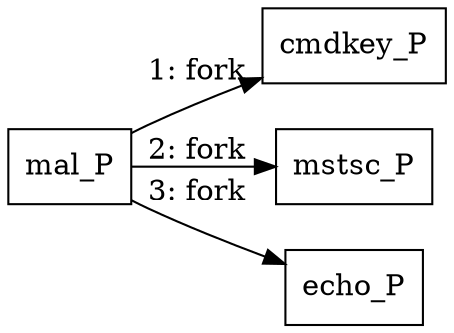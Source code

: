 digraph "T1021.001" {
rankdir="LR"
size="9"
fixedsize="false"
splines="true"
nodesep=0.3
ranksep=0
fontsize=10
overlap="scalexy"
engine= "neato"
	"mal_P" [node_type=Process shape=box]
	"cmdkey_P" [node_type=Process shape=box]
	"mstsc_P" [node_type=Process shape=box]
	"echo_P" [node_type=Process shape=box]
	"mal_P" -> "cmdkey_P" [label="1: fork"]
	"mal_P" -> "mstsc_P" [label="2: fork"]
	"mal_P" -> "echo_P" [label="3: fork"]
}
